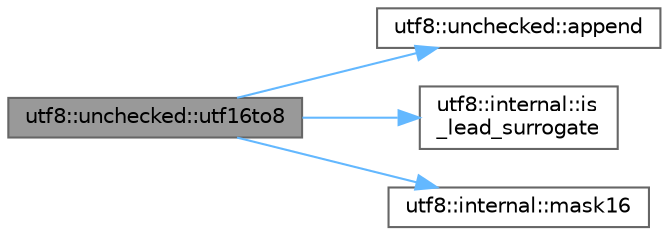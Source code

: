 digraph "utf8::unchecked::utf16to8"
{
 // INTERACTIVE_SVG=YES
 // LATEX_PDF_SIZE
  bgcolor="transparent";
  edge [fontname=Helvetica,fontsize=10,labelfontname=Helvetica,labelfontsize=10];
  node [fontname=Helvetica,fontsize=10,shape=box,height=0.2,width=0.4];
  rankdir="LR";
  Node1 [label="utf8::unchecked::utf16to8",height=0.2,width=0.4,color="gray40", fillcolor="grey60", style="filled", fontcolor="black",tooltip=" "];
  Node1 -> Node2 [color="steelblue1",style="solid"];
  Node2 [label="utf8::unchecked::append",height=0.2,width=0.4,color="grey40", fillcolor="white", style="filled",URL="$namespaceutf8_1_1unchecked.html#acab3a56b1772ed871f36757883d63788",tooltip=" "];
  Node1 -> Node3 [color="steelblue1",style="solid"];
  Node3 [label="utf8::internal::is\l_lead_surrogate",height=0.2,width=0.4,color="grey40", fillcolor="white", style="filled",URL="$namespaceutf8_1_1internal.html#a1a4095fb207096e04f94f21eb23d2723",tooltip=" "];
  Node1 -> Node4 [color="steelblue1",style="solid"];
  Node4 [label="utf8::internal::mask16",height=0.2,width=0.4,color="grey40", fillcolor="white", style="filled",URL="$namespaceutf8_1_1internal.html#ab1e3c2fe2296ac185993a183d1bd0678",tooltip=" "];
}
